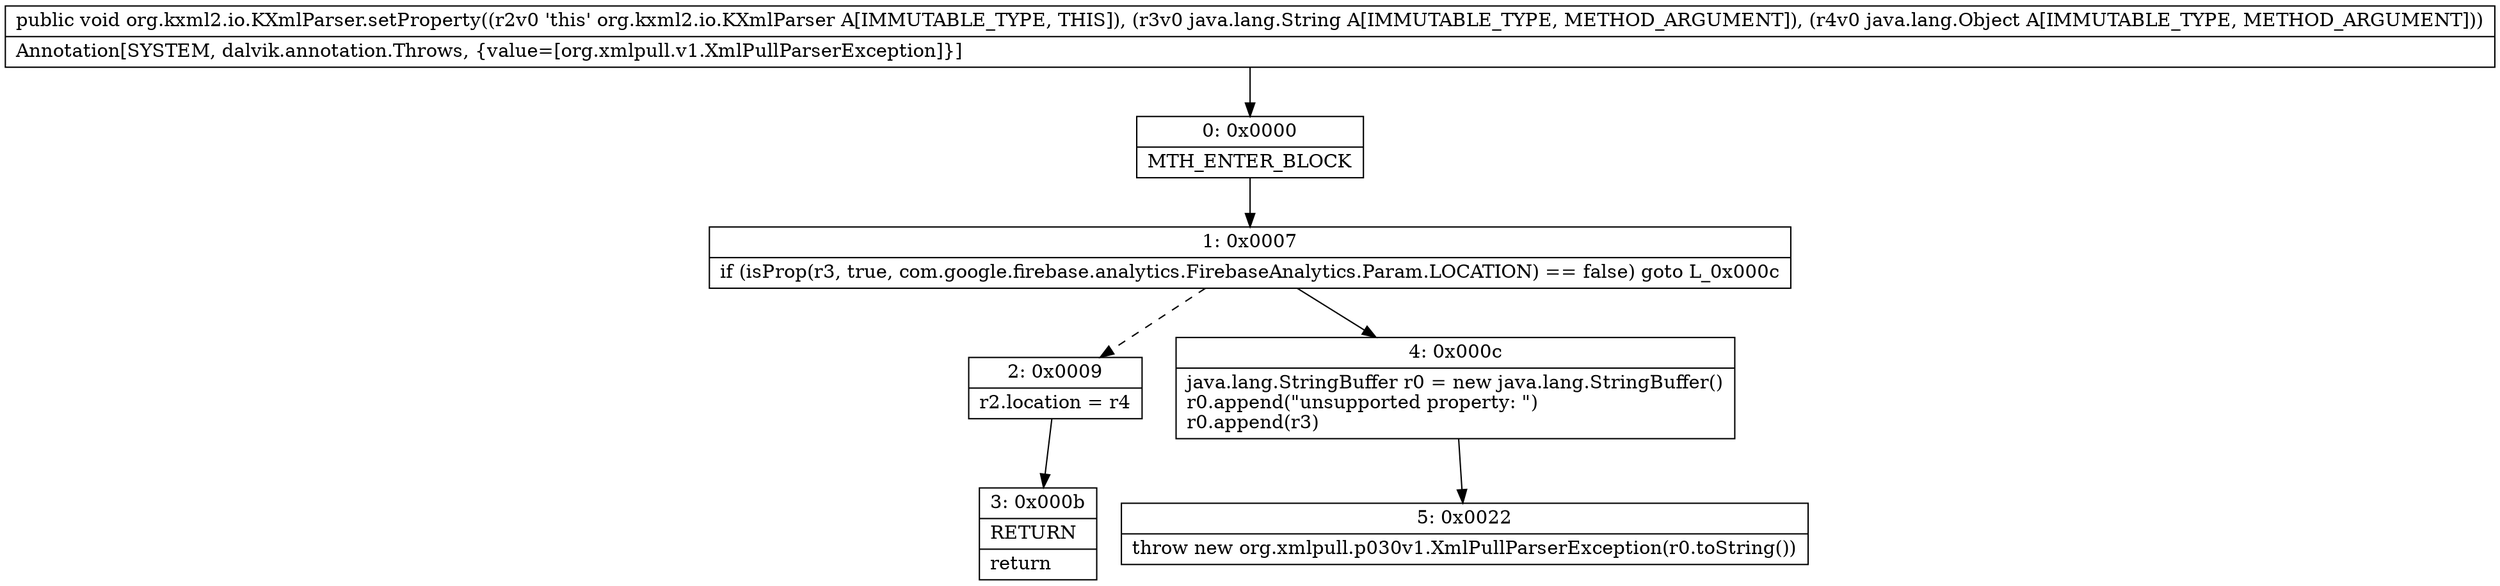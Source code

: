 digraph "CFG fororg.kxml2.io.KXmlParser.setProperty(Ljava\/lang\/String;Ljava\/lang\/Object;)V" {
Node_0 [shape=record,label="{0\:\ 0x0000|MTH_ENTER_BLOCK\l}"];
Node_1 [shape=record,label="{1\:\ 0x0007|if (isProp(r3, true, com.google.firebase.analytics.FirebaseAnalytics.Param.LOCATION) == false) goto L_0x000c\l}"];
Node_2 [shape=record,label="{2\:\ 0x0009|r2.location = r4\l}"];
Node_3 [shape=record,label="{3\:\ 0x000b|RETURN\l|return\l}"];
Node_4 [shape=record,label="{4\:\ 0x000c|java.lang.StringBuffer r0 = new java.lang.StringBuffer()\lr0.append(\"unsupported property: \")\lr0.append(r3)\l}"];
Node_5 [shape=record,label="{5\:\ 0x0022|throw new org.xmlpull.p030v1.XmlPullParserException(r0.toString())\l}"];
MethodNode[shape=record,label="{public void org.kxml2.io.KXmlParser.setProperty((r2v0 'this' org.kxml2.io.KXmlParser A[IMMUTABLE_TYPE, THIS]), (r3v0 java.lang.String A[IMMUTABLE_TYPE, METHOD_ARGUMENT]), (r4v0 java.lang.Object A[IMMUTABLE_TYPE, METHOD_ARGUMENT]))  | Annotation[SYSTEM, dalvik.annotation.Throws, \{value=[org.xmlpull.v1.XmlPullParserException]\}]\l}"];
MethodNode -> Node_0;
Node_0 -> Node_1;
Node_1 -> Node_2[style=dashed];
Node_1 -> Node_4;
Node_2 -> Node_3;
Node_4 -> Node_5;
}

